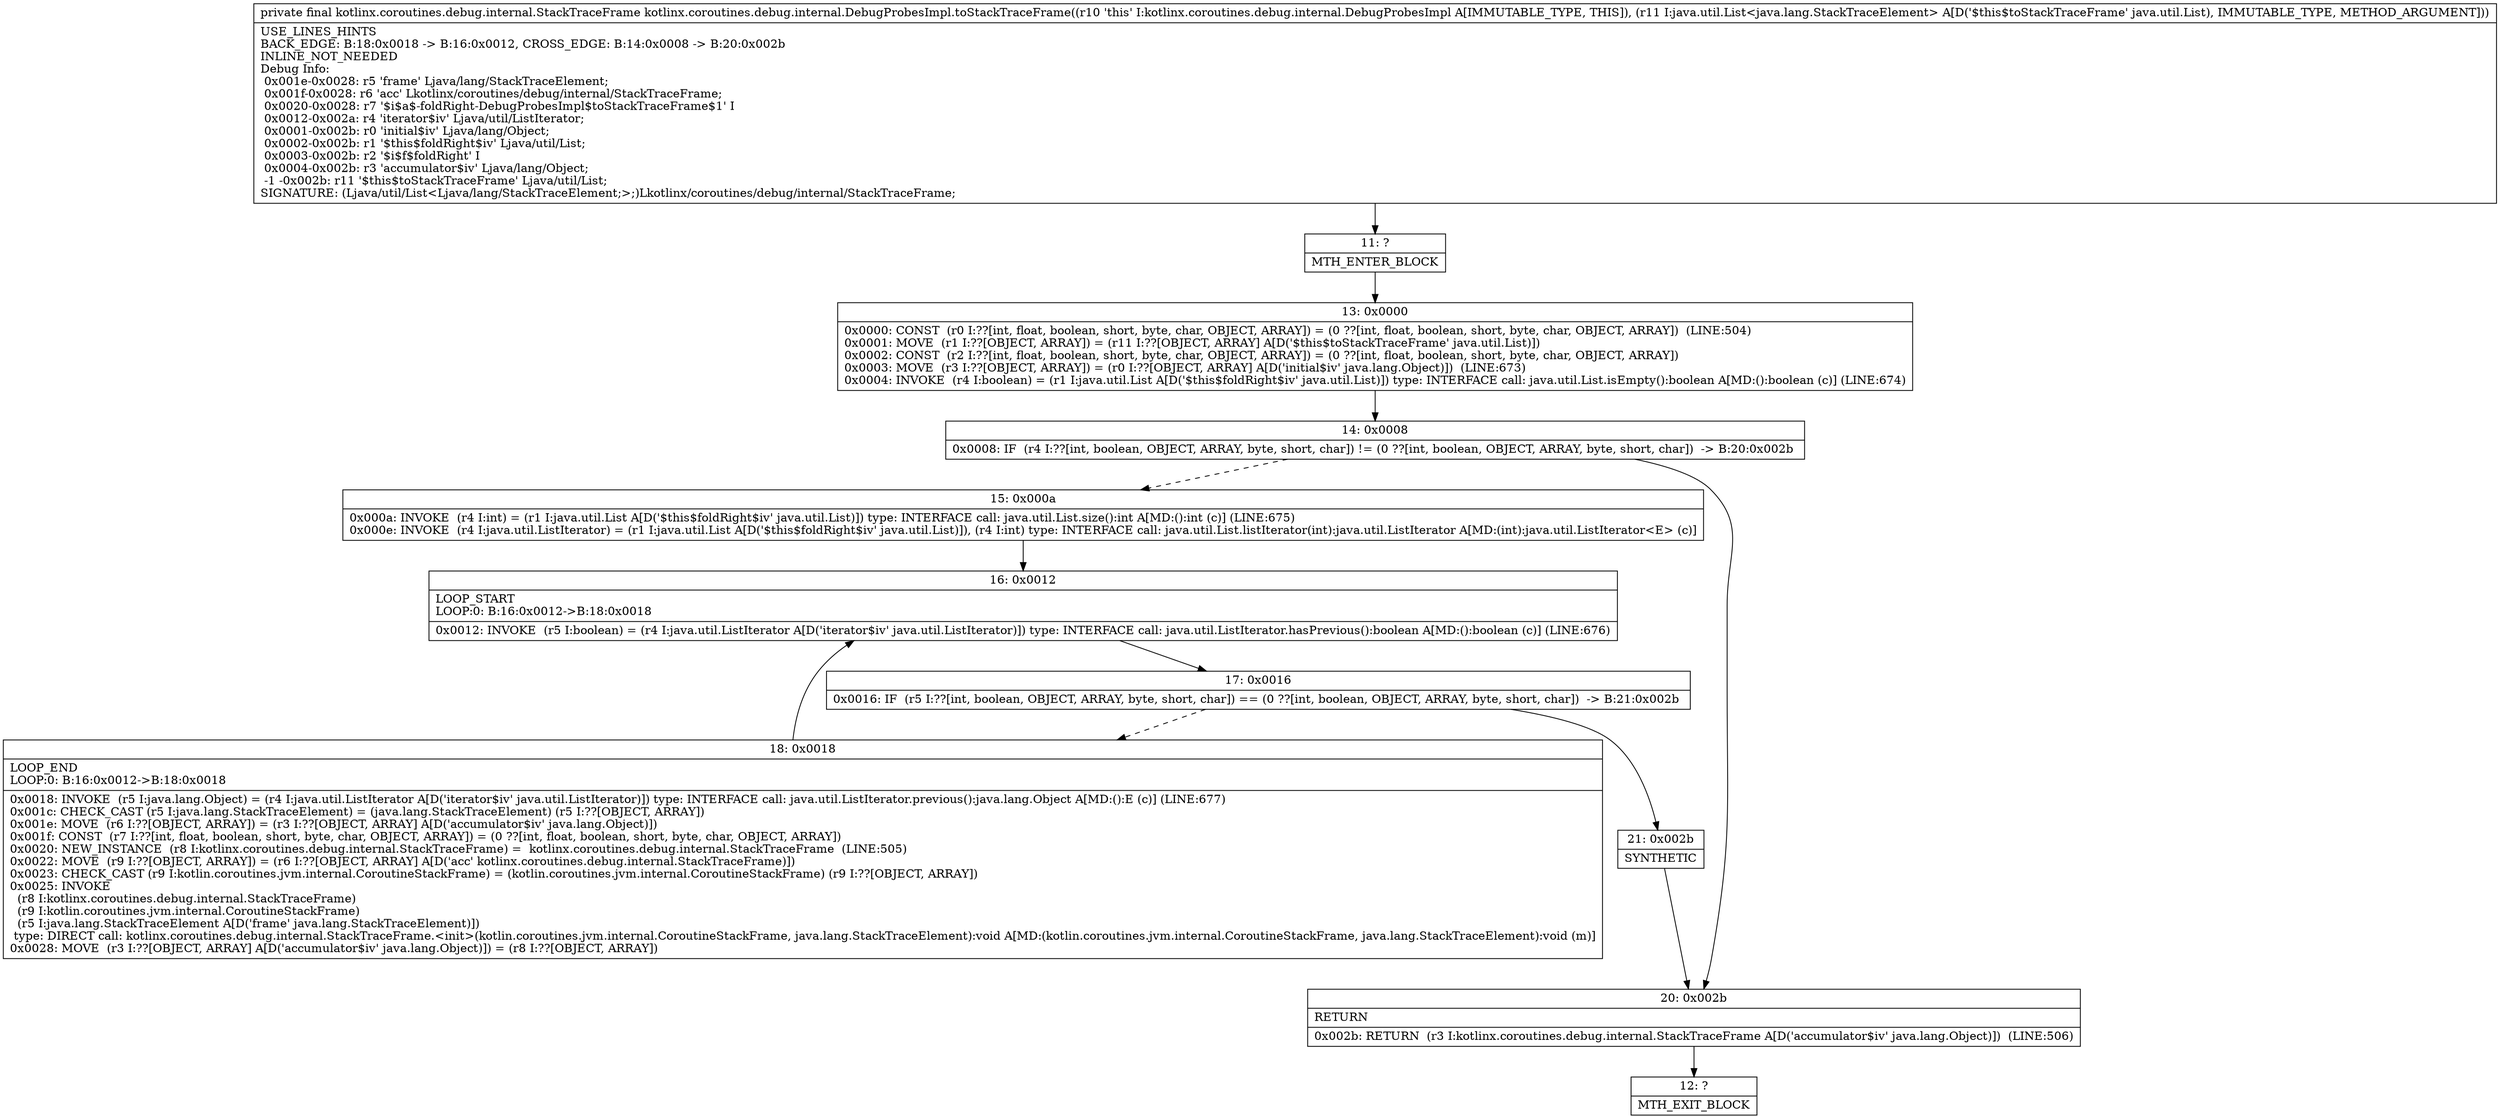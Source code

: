 digraph "CFG forkotlinx.coroutines.debug.internal.DebugProbesImpl.toStackTraceFrame(Ljava\/util\/List;)Lkotlinx\/coroutines\/debug\/internal\/StackTraceFrame;" {
Node_11 [shape=record,label="{11\:\ ?|MTH_ENTER_BLOCK\l}"];
Node_13 [shape=record,label="{13\:\ 0x0000|0x0000: CONST  (r0 I:??[int, float, boolean, short, byte, char, OBJECT, ARRAY]) = (0 ??[int, float, boolean, short, byte, char, OBJECT, ARRAY])  (LINE:504)\l0x0001: MOVE  (r1 I:??[OBJECT, ARRAY]) = (r11 I:??[OBJECT, ARRAY] A[D('$this$toStackTraceFrame' java.util.List)]) \l0x0002: CONST  (r2 I:??[int, float, boolean, short, byte, char, OBJECT, ARRAY]) = (0 ??[int, float, boolean, short, byte, char, OBJECT, ARRAY]) \l0x0003: MOVE  (r3 I:??[OBJECT, ARRAY]) = (r0 I:??[OBJECT, ARRAY] A[D('initial$iv' java.lang.Object)])  (LINE:673)\l0x0004: INVOKE  (r4 I:boolean) = (r1 I:java.util.List A[D('$this$foldRight$iv' java.util.List)]) type: INTERFACE call: java.util.List.isEmpty():boolean A[MD:():boolean (c)] (LINE:674)\l}"];
Node_14 [shape=record,label="{14\:\ 0x0008|0x0008: IF  (r4 I:??[int, boolean, OBJECT, ARRAY, byte, short, char]) != (0 ??[int, boolean, OBJECT, ARRAY, byte, short, char])  \-\> B:20:0x002b \l}"];
Node_15 [shape=record,label="{15\:\ 0x000a|0x000a: INVOKE  (r4 I:int) = (r1 I:java.util.List A[D('$this$foldRight$iv' java.util.List)]) type: INTERFACE call: java.util.List.size():int A[MD:():int (c)] (LINE:675)\l0x000e: INVOKE  (r4 I:java.util.ListIterator) = (r1 I:java.util.List A[D('$this$foldRight$iv' java.util.List)]), (r4 I:int) type: INTERFACE call: java.util.List.listIterator(int):java.util.ListIterator A[MD:(int):java.util.ListIterator\<E\> (c)]\l}"];
Node_16 [shape=record,label="{16\:\ 0x0012|LOOP_START\lLOOP:0: B:16:0x0012\-\>B:18:0x0018\l|0x0012: INVOKE  (r5 I:boolean) = (r4 I:java.util.ListIterator A[D('iterator$iv' java.util.ListIterator)]) type: INTERFACE call: java.util.ListIterator.hasPrevious():boolean A[MD:():boolean (c)] (LINE:676)\l}"];
Node_17 [shape=record,label="{17\:\ 0x0016|0x0016: IF  (r5 I:??[int, boolean, OBJECT, ARRAY, byte, short, char]) == (0 ??[int, boolean, OBJECT, ARRAY, byte, short, char])  \-\> B:21:0x002b \l}"];
Node_18 [shape=record,label="{18\:\ 0x0018|LOOP_END\lLOOP:0: B:16:0x0012\-\>B:18:0x0018\l|0x0018: INVOKE  (r5 I:java.lang.Object) = (r4 I:java.util.ListIterator A[D('iterator$iv' java.util.ListIterator)]) type: INTERFACE call: java.util.ListIterator.previous():java.lang.Object A[MD:():E (c)] (LINE:677)\l0x001c: CHECK_CAST (r5 I:java.lang.StackTraceElement) = (java.lang.StackTraceElement) (r5 I:??[OBJECT, ARRAY]) \l0x001e: MOVE  (r6 I:??[OBJECT, ARRAY]) = (r3 I:??[OBJECT, ARRAY] A[D('accumulator$iv' java.lang.Object)]) \l0x001f: CONST  (r7 I:??[int, float, boolean, short, byte, char, OBJECT, ARRAY]) = (0 ??[int, float, boolean, short, byte, char, OBJECT, ARRAY]) \l0x0020: NEW_INSTANCE  (r8 I:kotlinx.coroutines.debug.internal.StackTraceFrame) =  kotlinx.coroutines.debug.internal.StackTraceFrame  (LINE:505)\l0x0022: MOVE  (r9 I:??[OBJECT, ARRAY]) = (r6 I:??[OBJECT, ARRAY] A[D('acc' kotlinx.coroutines.debug.internal.StackTraceFrame)]) \l0x0023: CHECK_CAST (r9 I:kotlin.coroutines.jvm.internal.CoroutineStackFrame) = (kotlin.coroutines.jvm.internal.CoroutineStackFrame) (r9 I:??[OBJECT, ARRAY]) \l0x0025: INVOKE  \l  (r8 I:kotlinx.coroutines.debug.internal.StackTraceFrame)\l  (r9 I:kotlin.coroutines.jvm.internal.CoroutineStackFrame)\l  (r5 I:java.lang.StackTraceElement A[D('frame' java.lang.StackTraceElement)])\l type: DIRECT call: kotlinx.coroutines.debug.internal.StackTraceFrame.\<init\>(kotlin.coroutines.jvm.internal.CoroutineStackFrame, java.lang.StackTraceElement):void A[MD:(kotlin.coroutines.jvm.internal.CoroutineStackFrame, java.lang.StackTraceElement):void (m)]\l0x0028: MOVE  (r3 I:??[OBJECT, ARRAY] A[D('accumulator$iv' java.lang.Object)]) = (r8 I:??[OBJECT, ARRAY]) \l}"];
Node_21 [shape=record,label="{21\:\ 0x002b|SYNTHETIC\l}"];
Node_20 [shape=record,label="{20\:\ 0x002b|RETURN\l|0x002b: RETURN  (r3 I:kotlinx.coroutines.debug.internal.StackTraceFrame A[D('accumulator$iv' java.lang.Object)])  (LINE:506)\l}"];
Node_12 [shape=record,label="{12\:\ ?|MTH_EXIT_BLOCK\l}"];
MethodNode[shape=record,label="{private final kotlinx.coroutines.debug.internal.StackTraceFrame kotlinx.coroutines.debug.internal.DebugProbesImpl.toStackTraceFrame((r10 'this' I:kotlinx.coroutines.debug.internal.DebugProbesImpl A[IMMUTABLE_TYPE, THIS]), (r11 I:java.util.List\<java.lang.StackTraceElement\> A[D('$this$toStackTraceFrame' java.util.List), IMMUTABLE_TYPE, METHOD_ARGUMENT]))  | USE_LINES_HINTS\lBACK_EDGE: B:18:0x0018 \-\> B:16:0x0012, CROSS_EDGE: B:14:0x0008 \-\> B:20:0x002b\lINLINE_NOT_NEEDED\lDebug Info:\l  0x001e\-0x0028: r5 'frame' Ljava\/lang\/StackTraceElement;\l  0x001f\-0x0028: r6 'acc' Lkotlinx\/coroutines\/debug\/internal\/StackTraceFrame;\l  0x0020\-0x0028: r7 '$i$a$\-foldRight\-DebugProbesImpl$toStackTraceFrame$1' I\l  0x0012\-0x002a: r4 'iterator$iv' Ljava\/util\/ListIterator;\l  0x0001\-0x002b: r0 'initial$iv' Ljava\/lang\/Object;\l  0x0002\-0x002b: r1 '$this$foldRight$iv' Ljava\/util\/List;\l  0x0003\-0x002b: r2 '$i$f$foldRight' I\l  0x0004\-0x002b: r3 'accumulator$iv' Ljava\/lang\/Object;\l  \-1 \-0x002b: r11 '$this$toStackTraceFrame' Ljava\/util\/List;\lSIGNATURE: (Ljava\/util\/List\<Ljava\/lang\/StackTraceElement;\>;)Lkotlinx\/coroutines\/debug\/internal\/StackTraceFrame;\l}"];
MethodNode -> Node_11;Node_11 -> Node_13;
Node_13 -> Node_14;
Node_14 -> Node_15[style=dashed];
Node_14 -> Node_20;
Node_15 -> Node_16;
Node_16 -> Node_17;
Node_17 -> Node_18[style=dashed];
Node_17 -> Node_21;
Node_18 -> Node_16;
Node_21 -> Node_20;
Node_20 -> Node_12;
}

